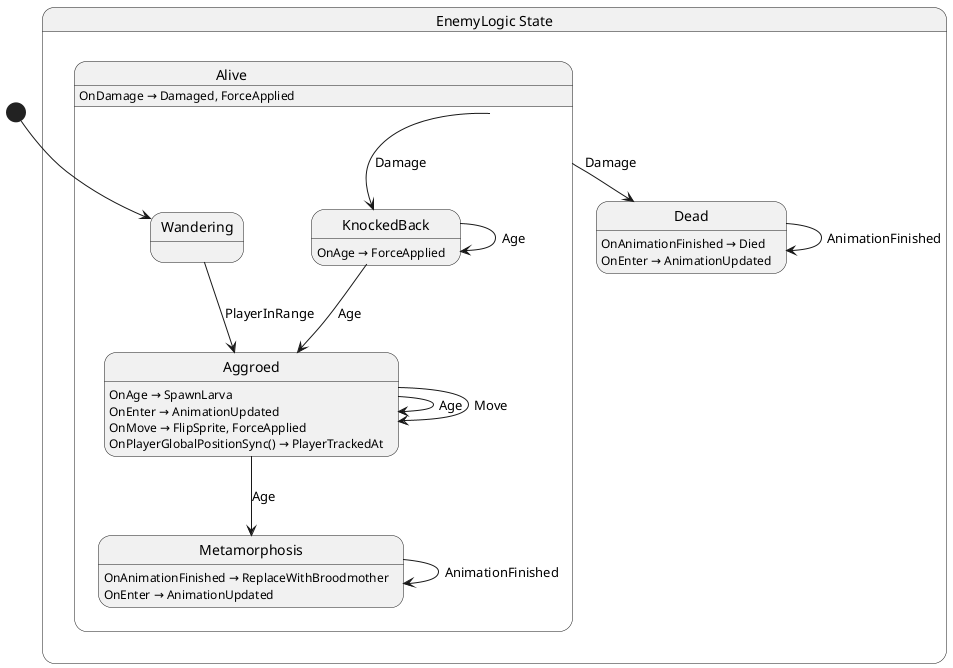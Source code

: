 @startuml EnemyLogic
state "EnemyLogic State" as Woodblight_EnemyLogic_State {
  state "Alive" as Woodblight_EnemyLogic_State_Alive {
    state "KnockedBack" as Woodblight_EnemyLogic_State_Alive_KnockedBack
    state "Wandering" as Woodblight_EnemyLogic_State_Alive_Wandering
    state "Metamorphosis" as Woodblight_EnemyLogic_State_Alive_Metamorphosis
    state "Aggroed" as Woodblight_EnemyLogic_State_Alive_Aggroed
  }
  state "Dead" as Woodblight_EnemyLogic_State_Dead
}

Woodblight_EnemyLogic_State_Alive --> Woodblight_EnemyLogic_State_Alive_KnockedBack : Damage
Woodblight_EnemyLogic_State_Alive --> Woodblight_EnemyLogic_State_Dead : Damage
Woodblight_EnemyLogic_State_Alive_Aggroed --> Woodblight_EnemyLogic_State_Alive_Aggroed : Age
Woodblight_EnemyLogic_State_Alive_Aggroed --> Woodblight_EnemyLogic_State_Alive_Aggroed : Move
Woodblight_EnemyLogic_State_Alive_Aggroed --> Woodblight_EnemyLogic_State_Alive_Metamorphosis : Age
Woodblight_EnemyLogic_State_Alive_KnockedBack --> Woodblight_EnemyLogic_State_Alive_Aggroed : Age
Woodblight_EnemyLogic_State_Alive_KnockedBack --> Woodblight_EnemyLogic_State_Alive_KnockedBack : Age
Woodblight_EnemyLogic_State_Alive_Metamorphosis --> Woodblight_EnemyLogic_State_Alive_Metamorphosis : AnimationFinished
Woodblight_EnemyLogic_State_Alive_Wandering --> Woodblight_EnemyLogic_State_Alive_Aggroed : PlayerInRange
Woodblight_EnemyLogic_State_Dead --> Woodblight_EnemyLogic_State_Dead : AnimationFinished

Woodblight_EnemyLogic_State_Alive : OnDamage → Damaged, ForceApplied
Woodblight_EnemyLogic_State_Alive_Aggroed : OnAge → SpawnLarva
Woodblight_EnemyLogic_State_Alive_Aggroed : OnEnter → AnimationUpdated
Woodblight_EnemyLogic_State_Alive_Aggroed : OnMove → FlipSprite, ForceApplied
Woodblight_EnemyLogic_State_Alive_Aggroed : OnPlayerGlobalPositionSync() → PlayerTrackedAt
Woodblight_EnemyLogic_State_Alive_KnockedBack : OnAge → ForceApplied
Woodblight_EnemyLogic_State_Alive_Metamorphosis : OnAnimationFinished → ReplaceWithBroodmother
Woodblight_EnemyLogic_State_Alive_Metamorphosis : OnEnter → AnimationUpdated
Woodblight_EnemyLogic_State_Dead : OnAnimationFinished → Died
Woodblight_EnemyLogic_State_Dead : OnEnter → AnimationUpdated

[*] --> Woodblight_EnemyLogic_State_Alive_Wandering
@enduml